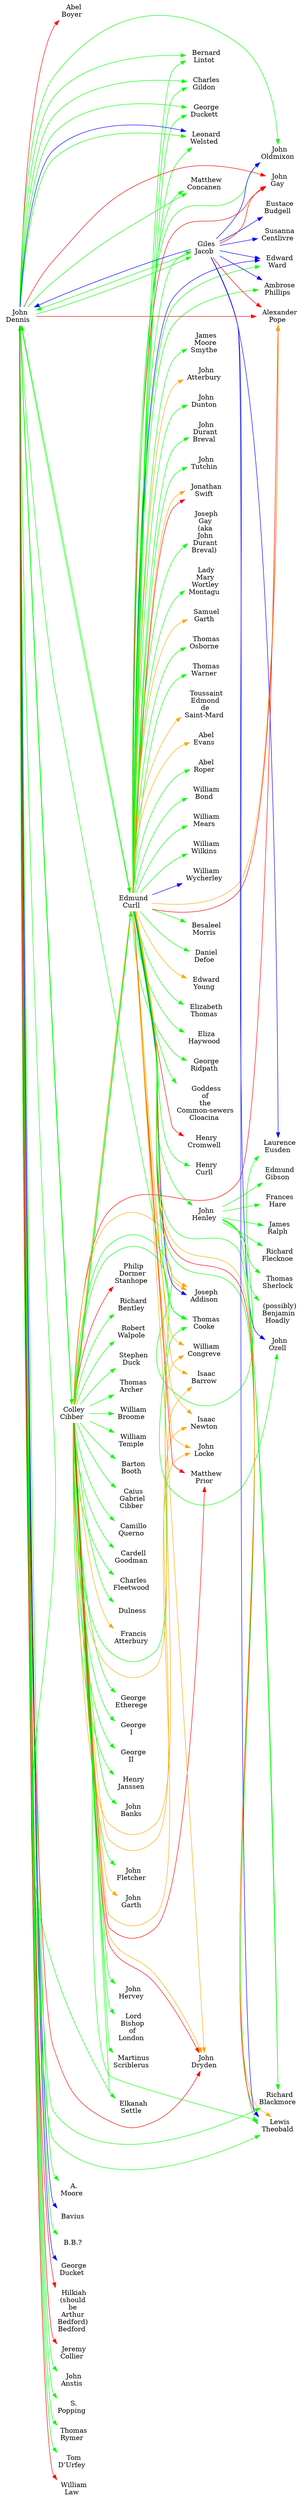 digraph G {
rankdir=LR
node [shape=plaintext]
ABEL_BOYER [label=< Abel<br/>Boyer >]
ABEL_EVANS [label=< Abel<br/>Evans >]
ABEL_ROPER [label=< Abel<br/>Roper >]
ALEXANDER_POPE [label=< Alexander<br/>Pope >]
AMBROSE_PHILLIPS [label=< Ambrose<br/>Phillips >]
A_MOORE [label=< A.<br/>Moore >]
BARTON_BOOTH [label=< Barton<br/>Booth >]
BAVIUS [label=< Bavius >]
BB [label=< B.B.? >]
BERNARD_LINTOT [label=< Bernard<br/>Lintot >]
BESALEEL_MORRIS [label=< Besaleel<br/>Morris >]
CAIUS_GABRIEL_CIBBER [label=< Caius<br/>Gabriel<br/>Cibber >]
CAMILLO_QUERNO [label=< Camillo<br/>Querno >]
CARDELL_GOODMAN [label=< Cardell<br/>Goodman >]
CHARLES_FLEETWOOD [label=< Charles<br/>Fleetwood >]
CHARLES_GILDON [label=< Charles<br/>Gildon >]
COLLEY_CIBBER [label=< Colley<br/>Cibber >]
DANIEL_DEFOE [label=< Daniel<br/>Defoe >]
DULNESS [label=< Dulness >]
EDMUND_CURLL [label=< Edmund<br/>Curll >]
EDMUND_GIBSON [label=< Edmund<br/>Gibson >]
EDWARD_WARD [label=< Edward<br/>Ward >]
EDWARD_YOUNG [label=< Edward<br/>Young >]
ELIZABETH_THOMAS [label=< Elizabeth<br/>Thomas >]
ELIZA_HAYWOOD [label=< Eliza<br/>Haywood >]
ELKANAH_SETTLE [label=< Elkanah<br/>Settle >]
EUSTACE_BUDGELL [label=< Eustace<br/>Budgell >]
FRANCES_HARE [label=< Frances<br/>Hare >]
FRANCIS_ATTERBURY [label=< Francis<br/>Atterbury >]
GEORGE_DUCKET [label=< George<br/>Ducket >]
GEORGE_DUCKETT [label=< George<br/>Duckett >]
GEORGE_ETHEREGE [label=< George<br/>Etherege >]
GEORGE_I [label=< George<br/>I >]
GEORGE_II [label=< George<br/>II >]
GEORGE_RIDPATH [label=< George<br/>Ridpath >]
GILES_JACOB [label=< Giles<br/>Jacob >]
GODDESS_OF_THE_COMMONSEWERS_CLOACINA [label=< Goddess<br/>of<br/>the<br/>Common-sewers<br/>Cloacina >]
HENRY_CROMWELL [label=< Henry<br/>Cromwell >]
HENRY_CURLL [label=< Henry<br/>Curll >]
HENRY_JANSSEN [label=< Henry<br/>Janssen >]
HILKIAH_SHOULD_BE_ARTHUR_BEDFORD_BEDFORD [label=< Hilkiah<br/>(should<br/>be<br/>Arthur<br/>Bedford)<br/>Bedford >]
ISAAC_BARROW [label=< Isaac<br/>Barrow >]
ISAAC_NEWTON [label=< Isaac<br/>Newton >]
JAMES_MOORE_SMYTHE [label=< James<br/>Moore<br/>Smythe >]
JAMES_RALPH [label=< James<br/>Ralph >]
JEREMY_COLLIER [label=< Jeremy<br/>Collier >]
JOHN_ANSTIS [label=< John<br/>Anstis >]
JOHN_ATTERBURY [label=< John<br/>Atterbury >]
JOHN_BANKS [label=< John<br/>Banks >]
JOHN_DENNIS [label=< John<br/>Dennis >]
JOHN_DRYDEN [label=< John<br/>Dryden >]
JOHN_DUNTON [label=< John<br/>Dunton >]
JOHN_DURANT_BREVAL [label=< John<br/>Durant<br/>Breval >]
JOHN_FLETCHER [label=< John<br/>Fletcher >]
JOHN_GARTH [label=< John<br/>Garth >]
JOHN_GAY [label=< John<br/>Gay >]
JOHN_HENLEY [label=< John<br/>Henley >]
JOHN_HERVEY [label=< John<br/>Hervey >]
JOHN_LOCKE [label=< John<br/>Locke >]
JOHN_OLDMIXON [label=< John<br/>Oldmixon >]
JOHN_OZELL [label=< John<br/>Ozell >]
JOHN_TUTCHIN [label=< John<br/>Tutchin >]
JONATHAN_SWIFT [label=< Jonathan<br/>Swift >]
JOSEPH_ADDISON [label=< Joseph<br/>Addison >]
JOSEPH_GAY_AKA_JOHN_DURANT_BREVAL [label=< Joseph<br/>Gay<br/>(aka<br/>John<br/>Durant<br/>Breval) >]
LADY_MARY_WORTLEY_MONTAGU [label=< Lady<br/>Mary<br/>Wortley<br/>Montagu >]
LAURENCE_EUSDEN [label=< Laurence<br/>Eusden >]
LEONARD_WELSTED [label=< Leonard<br/>Welsted >]
LEWIS_THEOBALD [label=< Lewis<br/>Theobald >]
LORD_BISHOP_OF_LONDON [label=< Lord<br/>Bishop<br/>of<br/>London >]
MARTINUS_SCRIBLERUS [label=< Martinus<br/>Scriblerus >]
MATTHEW_CONCANEN [label=< Matthew<br/>Concanen >]
MATTHEW_PRIOR [label=< Matthew<br/>Prior >]
PHILIP_DORMER_STANHOPE [label=< Philip<br/>Dormer<br/>Stanhope >]
POSSIBLY_BENJAMIN_HOADLY [label=< (possibly)<br/>Benjamin<br/>Hoadly >]
RICHARD_BENTLEY [label=< Richard<br/>Bentley >]
RICHARD_BLACKMORE [label=< Richard<br/>Blackmore >]
RICHARD_FLECKNOE [label=< Richard<br/>Flecknoe >]
ROBERT_WALPOLE [label=< Robert<br/>Walpole >]
SAMUEL_GARTH [label=< Samuel<br/>Garth >]
STEPHEN_DUCK [label=< Stephen<br/>Duck >]
SUSANNA_CENTLIVRE [label=< Susanna<br/>Centlivre >]
S_POPPING [label=< S.<br/>Popping >]
THOMAS_ARCHER [label=< Thomas<br/>Archer >]
THOMAS_COOKE [label=< Thomas<br/>Cooke >]
THOMAS_OSBORNE [label=< Thomas<br/>Osborne >]
THOMAS_RYMER [label=< Thomas<br/>Rymer >]
THOMAS_SHERLOCK [label=< Thomas<br/>Sherlock >]
THOMAS_WARNER [label=< Thomas<br/>Warner >]
TOM_DURFEY [label=< Tom<br/>D’Urfey >]
TOUSSAINT_EDMOND_DE_SAINTMARD [label=< Toussaint<br/>Edmond<br/>de<br/>Saint-Mard >]
WILLIAM_BOND [label=< William<br/>Bond >]
WILLIAM_BROOME [label=< William<br/>Broome >]
WILLIAM_CONGREVE [label=< William<br/>Congreve >]
WILLIAM_LAW [label=< William<br/>Law >]
WILLIAM_MEARS [label=< William<br/>Mears >]
WILLIAM_TEMPLE [label=< William<br/>Temple >]
WILLIAM_WILKINS [label=< William<br/>Wilkins >]
WILLIAM_WYCHERLEY [label=< William<br/>Wycherley >]
COLLEY_CIBBER -> ALEXANDER_POPE [color=red weight=100]
COLLEY_CIBBER -> BARTON_BOOTH [color=green weight=1]
COLLEY_CIBBER -> CAIUS_GABRIEL_CIBBER [color=green weight=4]
COLLEY_CIBBER -> CAMILLO_QUERNO [color=green weight=4]
COLLEY_CIBBER -> CARDELL_GOODMAN [color=green weight=1]
COLLEY_CIBBER -> CHARLES_FLEETWOOD [color=green weight=1]
COLLEY_CIBBER -> DULNESS [color=green weight=81]
COLLEY_CIBBER -> EDMUND_CURLL [color=green weight=4]
COLLEY_CIBBER -> ELKANAH_SETTLE [color=green weight=9]
COLLEY_CIBBER -> FRANCIS_ATTERBURY [color=orange weight=1]
COLLEY_CIBBER -> GEORGE_ETHEREGE [color=green weight=1]
COLLEY_CIBBER -> GEORGE_I [color=green weight=1]
COLLEY_CIBBER -> GEORGE_II [color=green weight=4]
COLLEY_CIBBER -> HENRY_JANSSEN [color=green weight=1]
COLLEY_CIBBER -> ISAAC_BARROW [color=orange weight=1]
COLLEY_CIBBER -> ISAAC_NEWTON [color=orange weight=1]
COLLEY_CIBBER -> JOHN_BANKS [color=green weight=1]
COLLEY_CIBBER -> JOHN_DENNIS [color=green weight=4]
COLLEY_CIBBER -> JOHN_DRYDEN [color=red weight=1]
COLLEY_CIBBER -> JOHN_DRYDEN [color=orange weight=1]
COLLEY_CIBBER -> JOHN_FLETCHER [color=green weight=1]
COLLEY_CIBBER -> JOHN_GARTH [color=orange weight=1]
COLLEY_CIBBER -> JOHN_HERVEY [color=green weight=1]
COLLEY_CIBBER -> JOHN_LOCKE [color=orange weight=1]
COLLEY_CIBBER -> JOHN_OZELL [color=green weight=1]
COLLEY_CIBBER -> JOSEPH_ADDISON [color=orange weight=1]
COLLEY_CIBBER -> LAURENCE_EUSDEN [color=green weight=9]
COLLEY_CIBBER -> LEWIS_THEOBALD [color=green weight=9]
COLLEY_CIBBER -> LORD_BISHOP_OF_LONDON [color=green weight=1]
COLLEY_CIBBER -> MARTINUS_SCRIBLERUS [color=green weight=4]
COLLEY_CIBBER -> MATTHEW_PRIOR [color=red weight=1]
COLLEY_CIBBER -> PHILIP_DORMER_STANHOPE [color=red weight=1]
COLLEY_CIBBER -> RICHARD_BENTLEY [color=green weight=4]
COLLEY_CIBBER -> ROBERT_WALPOLE [color=green weight=4]
COLLEY_CIBBER -> STEPHEN_DUCK [color=green weight=1]
COLLEY_CIBBER -> THOMAS_ARCHER [color=green weight=1]
COLLEY_CIBBER -> THOMAS_COOKE [color=green weight=1]
COLLEY_CIBBER -> WILLIAM_BROOME [color=green weight=1]
COLLEY_CIBBER -> WILLIAM_CONGREVE [color=orange weight=1]
COLLEY_CIBBER -> WILLIAM_TEMPLE [color=green weight=1]
EDMUND_CURLL -> ABEL_EVANS [color=orange weight=1]
EDMUND_CURLL -> ABEL_ROPER [color=green weight=4]
EDMUND_CURLL -> ALEXANDER_POPE [color=red weight=121]
EDMUND_CURLL -> ALEXANDER_POPE [color=orange weight=1]
EDMUND_CURLL -> AMBROSE_PHILLIPS [color=green weight=1]
EDMUND_CURLL -> BERNARD_LINTOT [color=green weight=25]
EDMUND_CURLL -> BESALEEL_MORRIS [color=green weight=4]
EDMUND_CURLL -> CHARLES_GILDON [color=green weight=1]
EDMUND_CURLL -> COLLEY_CIBBER [color=green weight=1]
EDMUND_CURLL -> COLLEY_CIBBER [color=orange weight=1]
EDMUND_CURLL -> DANIEL_DEFOE [color=green weight=1]
EDMUND_CURLL -> EDWARD_WARD [color=green weight=1]
EDMUND_CURLL -> EDWARD_WARD [color=blue weight=1]
EDMUND_CURLL -> EDWARD_YOUNG [color=orange weight=1]
EDMUND_CURLL -> ELIZABETH_THOMAS [color=green weight=9]
EDMUND_CURLL -> ELIZA_HAYWOOD [color=green weight=4]
EDMUND_CURLL -> GEORGE_DUCKETT [color=green weight=1]
EDMUND_CURLL -> GEORGE_RIDPATH [color=green weight=4]
EDMUND_CURLL -> GILES_JACOB [color=green weight=1]
EDMUND_CURLL -> GODDESS_OF_THE_COMMONSEWERS_CLOACINA [color=green weight=1]
EDMUND_CURLL -> HENRY_CROMWELL [color=red weight=1]
EDMUND_CURLL -> HENRY_CURLL [color=green weight=1]
EDMUND_CURLL -> ISAAC_BARROW [color=orange weight=1]
EDMUND_CURLL -> ISAAC_NEWTON [color=orange weight=1]
EDMUND_CURLL -> JAMES_MOORE_SMYTHE [color=green weight=1]
EDMUND_CURLL -> JOHN_ATTERBURY [color=orange weight=1]
EDMUND_CURLL -> JOHN_DENNIS [color=green weight=81]
EDMUND_CURLL -> JOHN_DRYDEN [color=orange weight=1]
EDMUND_CURLL -> JOHN_DUNTON [color=green weight=4]
EDMUND_CURLL -> JOHN_DURANT_BREVAL [color=green weight=16]
EDMUND_CURLL -> JOHN_GAY [color=red weight=4]
EDMUND_CURLL -> JOHN_HENLEY [color=green weight=1]
EDMUND_CURLL -> JOHN_LOCKE [color=orange weight=1]
EDMUND_CURLL -> JOHN_OLDMIXON [color=green weight=4]
EDMUND_CURLL -> JOHN_TUTCHIN [color=green weight=4]
EDMUND_CURLL -> JONATHAN_SWIFT [color=red weight=4]
EDMUND_CURLL -> JONATHAN_SWIFT [color=orange weight=4]
EDMUND_CURLL -> JOSEPH_ADDISON [color=blue weight=1]
EDMUND_CURLL -> JOSEPH_ADDISON [color=orange weight=4]
EDMUND_CURLL -> JOSEPH_GAY_AKA_JOHN_DURANT_BREVAL [color=green weight=1]
EDMUND_CURLL -> LADY_MARY_WORTLEY_MONTAGU [color=green weight=4]
EDMUND_CURLL -> LEONARD_WELSTED [color=green weight=4]
EDMUND_CURLL -> LEWIS_THEOBALD [color=green weight=16]
EDMUND_CURLL -> LEWIS_THEOBALD [color=red weight=4]
EDMUND_CURLL -> LEWIS_THEOBALD [color=orange weight=1]
EDMUND_CURLL -> MATTHEW_CONCANEN [color=green weight=4]
EDMUND_CURLL -> MATTHEW_PRIOR [color=red weight=4]
EDMUND_CURLL -> RICHARD_BLACKMORE [color=green weight=9]
EDMUND_CURLL -> SAMUEL_GARTH [color=orange weight=4]
EDMUND_CURLL -> THOMAS_COOKE [color=green weight=9]
EDMUND_CURLL -> THOMAS_OSBORNE [color=green weight=1]
EDMUND_CURLL -> THOMAS_WARNER [color=green weight=4]
EDMUND_CURLL -> TOUSSAINT_EDMOND_DE_SAINTMARD [color=orange weight=1]
EDMUND_CURLL -> WILLIAM_BOND [color=green weight=4]
EDMUND_CURLL -> WILLIAM_CONGREVE [color=orange weight=4]
EDMUND_CURLL -> WILLIAM_MEARS [color=green weight=4]
EDMUND_CURLL -> WILLIAM_WILKINS [color=green weight=4]
EDMUND_CURLL -> WILLIAM_WYCHERLEY [color=blue weight=1]
GILES_JACOB -> ALEXANDER_POPE [color=red weight=16]
GILES_JACOB -> AMBROSE_PHILLIPS [color=blue weight=1]
GILES_JACOB -> EDWARD_WARD [color=blue weight=1]
GILES_JACOB -> EUSTACE_BUDGELL [color=blue weight=1]
GILES_JACOB -> JOHN_DENNIS [color=green weight=4]
GILES_JACOB -> JOHN_DENNIS [color=blue weight=4]
GILES_JACOB -> JOHN_GAY [color=red weight=1]
GILES_JACOB -> JOHN_OLDMIXON [color=blue weight=1]
GILES_JACOB -> JOHN_OZELL [color=blue weight=4]
GILES_JACOB -> LAURENCE_EUSDEN [color=blue weight=1]
GILES_JACOB -> LEWIS_THEOBALD [color=blue weight=1]
GILES_JACOB -> SUSANNA_CENTLIVRE [color=blue weight=1]
JOHN_DENNIS -> ABEL_BOYER [color=red weight=1]
JOHN_DENNIS -> ALEXANDER_POPE [color=red weight=3364]
JOHN_DENNIS -> A_MOORE [color=green weight=1]
JOHN_DENNIS -> BAVIUS [color=blue weight=1]
JOHN_DENNIS -> BB [color=green weight=1]
JOHN_DENNIS -> BERNARD_LINTOT [color=green weight=4]
JOHN_DENNIS -> CHARLES_GILDON [color=green weight=25]
JOHN_DENNIS -> COLLEY_CIBBER [color=green weight=4]
JOHN_DENNIS -> EDMUND_CURLL [color=green weight=9]
JOHN_DENNIS -> ELKANAH_SETTLE [color=green weight=1]
JOHN_DENNIS -> GEORGE_DUCKET [color=blue weight=1]
JOHN_DENNIS -> GEORGE_DUCKETT [color=green weight=1]
JOHN_DENNIS -> GILES_JACOB [color=green weight=9]
JOHN_DENNIS -> HILKIAH_SHOULD_BE_ARTHUR_BEDFORD_BEDFORD [color=red weight=1]
JOHN_DENNIS -> JEREMY_COLLIER [color=red weight=1]
JOHN_DENNIS -> JOHN_ANSTIS [color=green weight=1]
JOHN_DENNIS -> JOHN_DRYDEN [color=red weight=4]
JOHN_DENNIS -> JOHN_GAY [color=red weight=1]
JOHN_DENNIS -> JOHN_OLDMIXON [color=green weight=4]
JOHN_DENNIS -> LEONARD_WELSTED [color=green weight=1]
JOHN_DENNIS -> LEONARD_WELSTED [color=blue weight=1]
JOHN_DENNIS -> LEWIS_THEOBALD [color=green weight=25]
JOHN_DENNIS -> MATTHEW_CONCANEN [color=green weight=1]
JOHN_DENNIS -> RICHARD_BLACKMORE [color=green weight=16]
JOHN_DENNIS -> S_POPPING [color=green weight=1]
JOHN_DENNIS -> THOMAS_COOKE [color=green weight=1]
JOHN_DENNIS -> THOMAS_RYMER [color=green weight=1]
JOHN_DENNIS -> TOM_DURFEY [color=green weight=4]
JOHN_DENNIS -> WILLIAM_LAW [color=red weight=16]
JOHN_HENLEY -> EDMUND_GIBSON [color=green weight=1]
JOHN_HENLEY -> FRANCES_HARE [color=green weight=1]
JOHN_HENLEY -> JAMES_RALPH [color=green weight=4]
JOHN_HENLEY -> POSSIBLY_BENJAMIN_HOADLY [color=green weight=1]
JOHN_HENLEY -> RICHARD_BLACKMORE [color=green weight=1]
JOHN_HENLEY -> RICHARD_FLECKNOE [color=green weight=1]
JOHN_HENLEY -> THOMAS_SHERLOCK [color=green weight=1]
}
